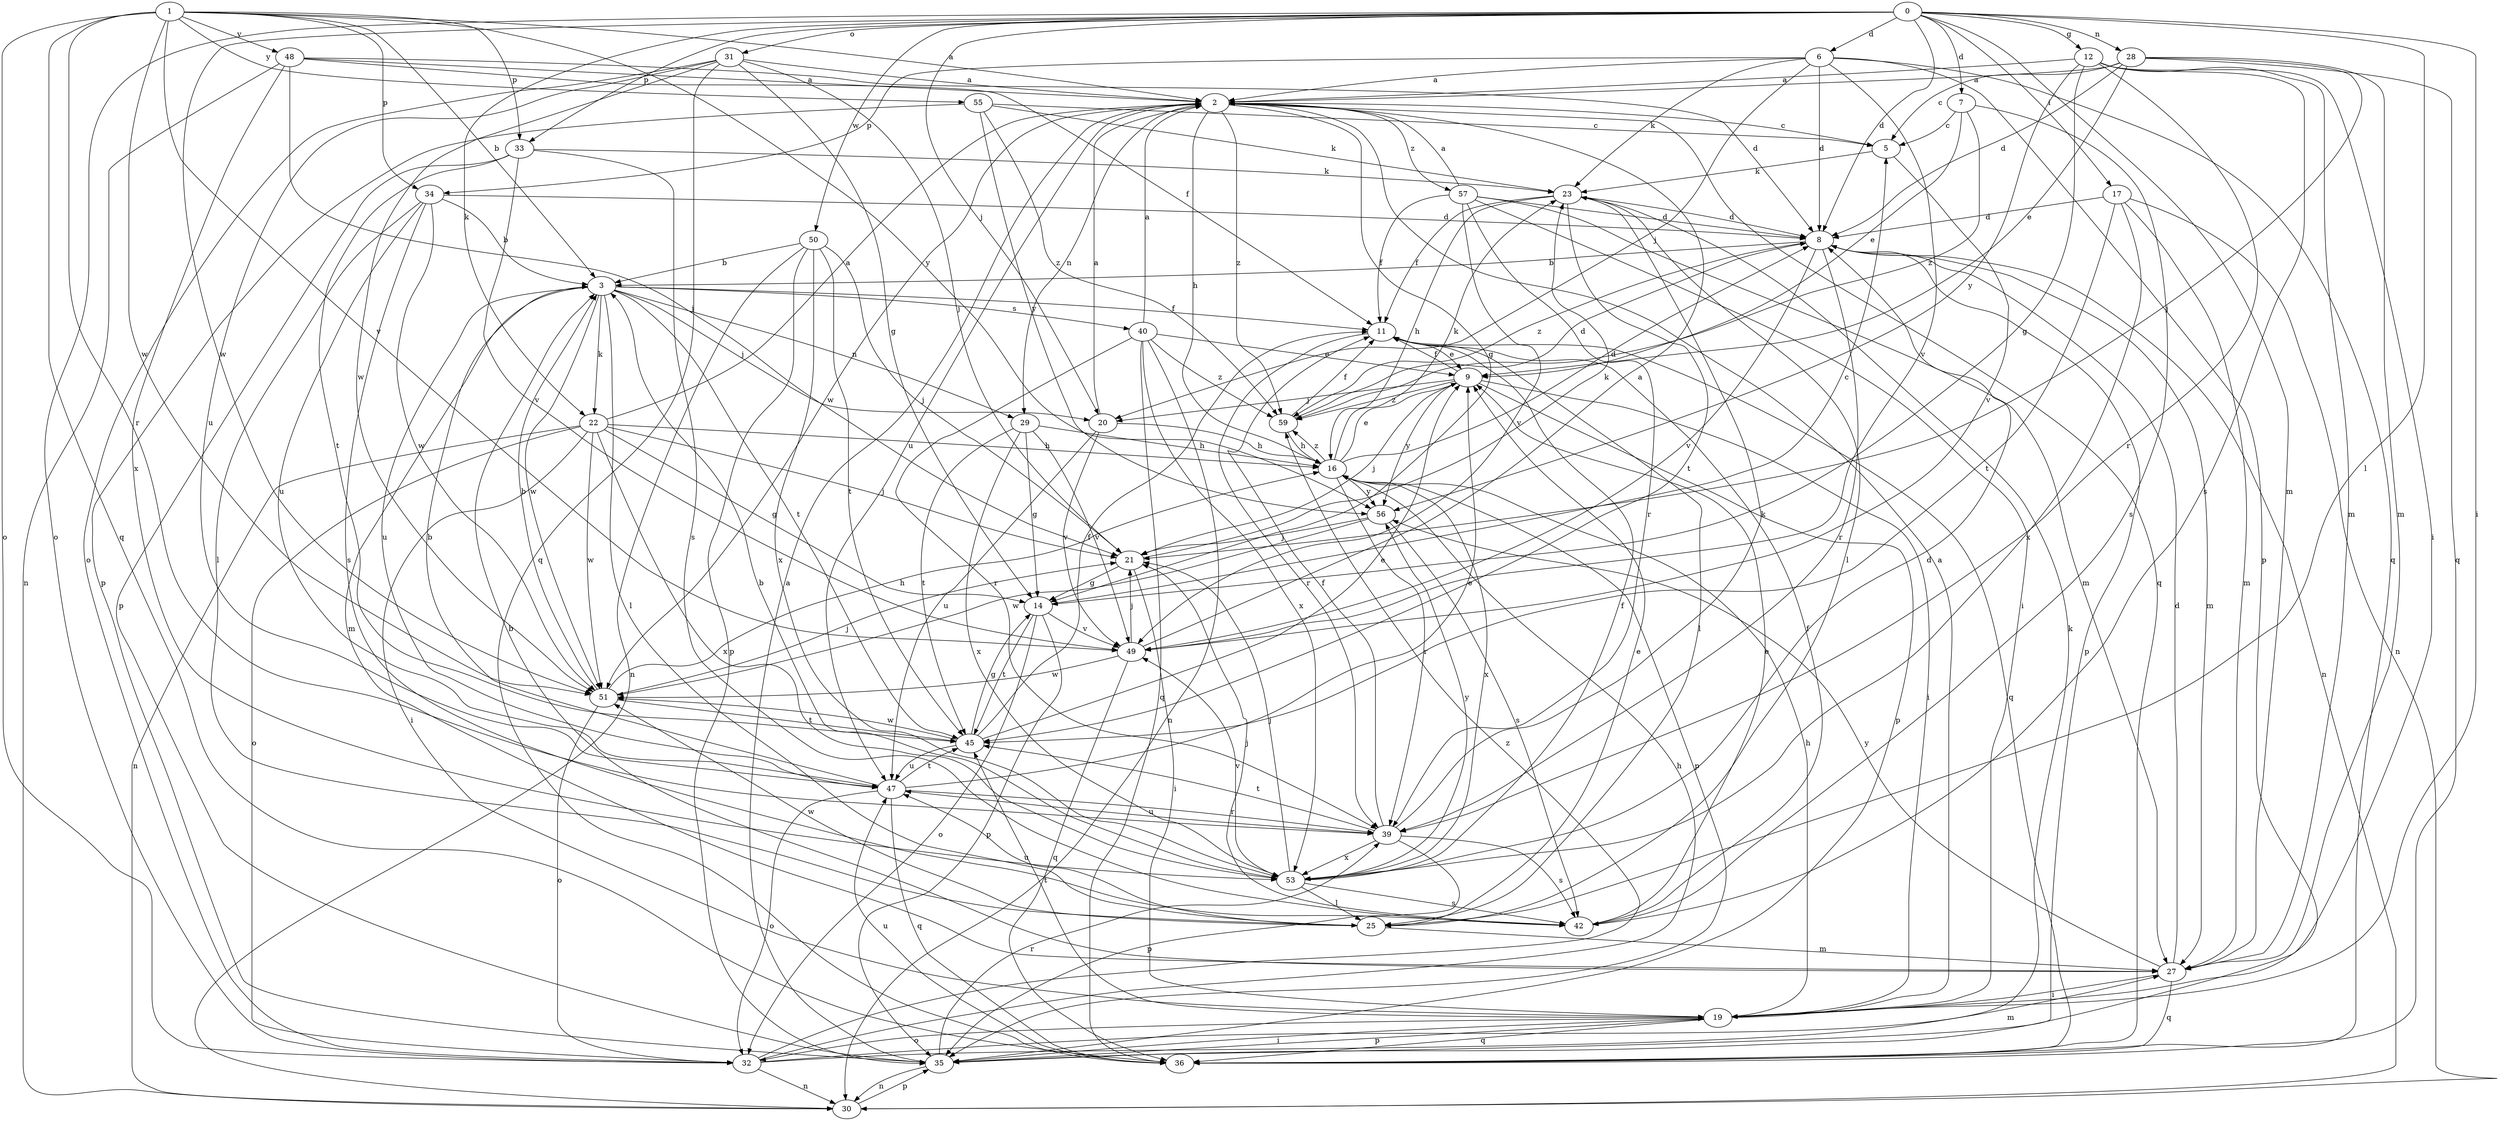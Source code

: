 strict digraph  {
0;
1;
2;
3;
5;
6;
7;
8;
9;
11;
12;
14;
16;
17;
19;
20;
21;
22;
23;
25;
27;
28;
29;
30;
31;
32;
33;
34;
35;
36;
39;
40;
42;
45;
47;
48;
49;
50;
51;
53;
55;
56;
57;
59;
0 -> 6  [label=d];
0 -> 7  [label=d];
0 -> 8  [label=d];
0 -> 12  [label=g];
0 -> 17  [label=i];
0 -> 19  [label=i];
0 -> 20  [label=j];
0 -> 22  [label=k];
0 -> 25  [label=l];
0 -> 27  [label=m];
0 -> 28  [label=n];
0 -> 31  [label=o];
0 -> 32  [label=o];
0 -> 33  [label=p];
0 -> 50  [label=w];
0 -> 51  [label=w];
1 -> 2  [label=a];
1 -> 3  [label=b];
1 -> 32  [label=o];
1 -> 33  [label=p];
1 -> 34  [label=p];
1 -> 36  [label=q];
1 -> 39  [label=r];
1 -> 48  [label=v];
1 -> 49  [label=v];
1 -> 51  [label=w];
1 -> 55  [label=y];
1 -> 56  [label=y];
2 -> 5  [label=c];
2 -> 14  [label=g];
2 -> 16  [label=h];
2 -> 29  [label=n];
2 -> 36  [label=q];
2 -> 47  [label=u];
2 -> 51  [label=w];
2 -> 57  [label=z];
2 -> 59  [label=z];
3 -> 11  [label=f];
3 -> 20  [label=j];
3 -> 22  [label=k];
3 -> 25  [label=l];
3 -> 27  [label=m];
3 -> 29  [label=n];
3 -> 40  [label=s];
3 -> 45  [label=t];
3 -> 47  [label=u];
3 -> 51  [label=w];
5 -> 23  [label=k];
5 -> 49  [label=v];
6 -> 2  [label=a];
6 -> 8  [label=d];
6 -> 20  [label=j];
6 -> 23  [label=k];
6 -> 34  [label=p];
6 -> 35  [label=p];
6 -> 36  [label=q];
6 -> 49  [label=v];
7 -> 5  [label=c];
7 -> 9  [label=e];
7 -> 42  [label=s];
7 -> 59  [label=z];
8 -> 3  [label=b];
8 -> 27  [label=m];
8 -> 30  [label=n];
8 -> 35  [label=p];
8 -> 39  [label=r];
8 -> 49  [label=v];
8 -> 59  [label=z];
9 -> 11  [label=f];
9 -> 19  [label=i];
9 -> 20  [label=j];
9 -> 21  [label=j];
9 -> 35  [label=p];
9 -> 56  [label=y];
9 -> 59  [label=z];
11 -> 9  [label=e];
11 -> 25  [label=l];
11 -> 36  [label=q];
11 -> 39  [label=r];
12 -> 2  [label=a];
12 -> 14  [label=g];
12 -> 19  [label=i];
12 -> 27  [label=m];
12 -> 39  [label=r];
12 -> 42  [label=s];
12 -> 56  [label=y];
14 -> 5  [label=c];
14 -> 32  [label=o];
14 -> 35  [label=p];
14 -> 45  [label=t];
14 -> 49  [label=v];
16 -> 8  [label=d];
16 -> 9  [label=e];
16 -> 23  [label=k];
16 -> 35  [label=p];
16 -> 39  [label=r];
16 -> 53  [label=x];
16 -> 56  [label=y];
16 -> 59  [label=z];
17 -> 8  [label=d];
17 -> 27  [label=m];
17 -> 30  [label=n];
17 -> 45  [label=t];
17 -> 53  [label=x];
19 -> 2  [label=a];
19 -> 16  [label=h];
19 -> 32  [label=o];
19 -> 35  [label=p];
19 -> 36  [label=q];
19 -> 45  [label=t];
20 -> 2  [label=a];
20 -> 16  [label=h];
20 -> 47  [label=u];
20 -> 49  [label=v];
21 -> 14  [label=g];
21 -> 19  [label=i];
21 -> 23  [label=k];
22 -> 2  [label=a];
22 -> 14  [label=g];
22 -> 16  [label=h];
22 -> 19  [label=i];
22 -> 21  [label=j];
22 -> 30  [label=n];
22 -> 32  [label=o];
22 -> 51  [label=w];
22 -> 53  [label=x];
23 -> 8  [label=d];
23 -> 11  [label=f];
23 -> 16  [label=h];
23 -> 25  [label=l];
23 -> 45  [label=t];
25 -> 9  [label=e];
25 -> 27  [label=m];
25 -> 47  [label=u];
25 -> 51  [label=w];
27 -> 3  [label=b];
27 -> 8  [label=d];
27 -> 19  [label=i];
27 -> 36  [label=q];
27 -> 56  [label=y];
28 -> 2  [label=a];
28 -> 5  [label=c];
28 -> 8  [label=d];
28 -> 9  [label=e];
28 -> 21  [label=j];
28 -> 27  [label=m];
28 -> 36  [label=q];
29 -> 14  [label=g];
29 -> 16  [label=h];
29 -> 45  [label=t];
29 -> 49  [label=v];
29 -> 53  [label=x];
30 -> 35  [label=p];
31 -> 2  [label=a];
31 -> 14  [label=g];
31 -> 21  [label=j];
31 -> 32  [label=o];
31 -> 36  [label=q];
31 -> 47  [label=u];
31 -> 51  [label=w];
32 -> 16  [label=h];
32 -> 23  [label=k];
32 -> 27  [label=m];
32 -> 30  [label=n];
32 -> 59  [label=z];
33 -> 23  [label=k];
33 -> 35  [label=p];
33 -> 42  [label=s];
33 -> 45  [label=t];
33 -> 49  [label=v];
34 -> 3  [label=b];
34 -> 8  [label=d];
34 -> 25  [label=l];
34 -> 42  [label=s];
34 -> 47  [label=u];
34 -> 51  [label=w];
35 -> 2  [label=a];
35 -> 19  [label=i];
35 -> 30  [label=n];
35 -> 39  [label=r];
36 -> 47  [label=u];
39 -> 11  [label=f];
39 -> 23  [label=k];
39 -> 35  [label=p];
39 -> 42  [label=s];
39 -> 45  [label=t];
39 -> 47  [label=u];
39 -> 53  [label=x];
40 -> 2  [label=a];
40 -> 9  [label=e];
40 -> 30  [label=n];
40 -> 36  [label=q];
40 -> 39  [label=r];
40 -> 53  [label=x];
40 -> 59  [label=z];
42 -> 9  [label=e];
42 -> 11  [label=f];
42 -> 21  [label=j];
45 -> 9  [label=e];
45 -> 11  [label=f];
45 -> 14  [label=g];
45 -> 47  [label=u];
45 -> 51  [label=w];
47 -> 3  [label=b];
47 -> 9  [label=e];
47 -> 32  [label=o];
47 -> 36  [label=q];
47 -> 39  [label=r];
47 -> 45  [label=t];
48 -> 2  [label=a];
48 -> 8  [label=d];
48 -> 11  [label=f];
48 -> 21  [label=j];
48 -> 30  [label=n];
48 -> 53  [label=x];
49 -> 2  [label=a];
49 -> 21  [label=j];
49 -> 36  [label=q];
49 -> 51  [label=w];
50 -> 3  [label=b];
50 -> 21  [label=j];
50 -> 30  [label=n];
50 -> 35  [label=p];
50 -> 45  [label=t];
50 -> 53  [label=x];
51 -> 3  [label=b];
51 -> 16  [label=h];
51 -> 21  [label=j];
51 -> 32  [label=o];
51 -> 45  [label=t];
53 -> 3  [label=b];
53 -> 8  [label=d];
53 -> 11  [label=f];
53 -> 21  [label=j];
53 -> 25  [label=l];
53 -> 42  [label=s];
53 -> 49  [label=v];
53 -> 56  [label=y];
55 -> 5  [label=c];
55 -> 23  [label=k];
55 -> 35  [label=p];
55 -> 56  [label=y];
55 -> 59  [label=z];
56 -> 21  [label=j];
56 -> 42  [label=s];
56 -> 51  [label=w];
57 -> 2  [label=a];
57 -> 8  [label=d];
57 -> 11  [label=f];
57 -> 19  [label=i];
57 -> 27  [label=m];
57 -> 39  [label=r];
57 -> 49  [label=v];
59 -> 8  [label=d];
59 -> 11  [label=f];
59 -> 16  [label=h];
}

